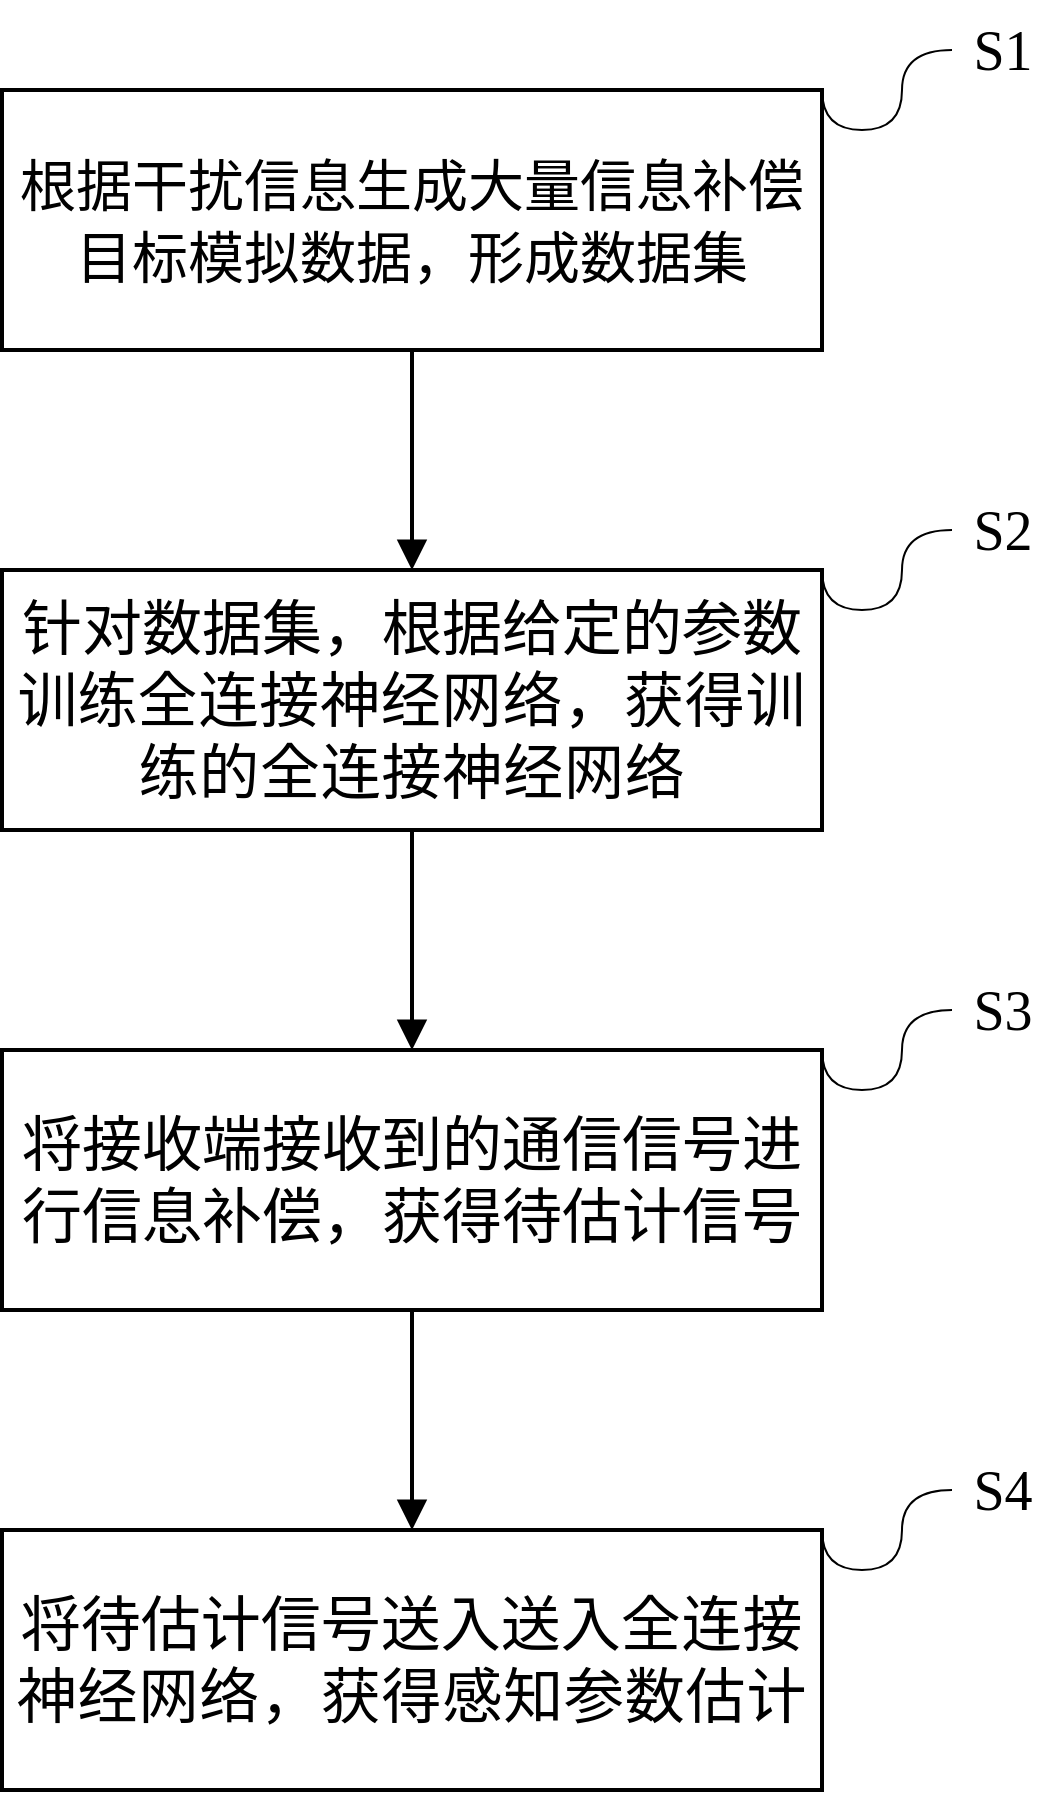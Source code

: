 <mxfile version="20.8.22" type="github"><diagram name="第 1 页" id="MMX3VqSKdzaheYu8Oxkj"><mxGraphModel dx="954" dy="576" grid="1" gridSize="10" guides="1" tooltips="1" connect="1" arrows="1" fold="1" page="1" pageScale="1" pageWidth="827" pageHeight="1169" math="0" shadow="0"><root><mxCell id="0"/><mxCell id="1" parent="0"/><mxCell id="LpO0pm_JbMkoyMdXquBS-5" value="" style="group" vertex="1" connectable="0" parent="1"><mxGeometry x="80" y="160" width="525" height="175" as="geometry"/></mxCell><mxCell id="LpO0pm_JbMkoyMdXquBS-1" value="&lt;font style=&quot;font-size: 28px;&quot;&gt;根据干扰信息生成大量信息补偿目标模拟数据，形成数据集&lt;/font&gt;" style="rounded=0;whiteSpace=wrap;html=1;fontFamily=宋体;fontSize=30;strokeWidth=2;" vertex="1" parent="LpO0pm_JbMkoyMdXquBS-5"><mxGeometry y="45" width="410" height="130" as="geometry"/></mxCell><mxCell id="LpO0pm_JbMkoyMdXquBS-2" value="S1" style="text;html=1;align=center;verticalAlign=middle;resizable=0;points=[];autosize=1;strokeColor=none;fillColor=none;fontSize=28;fontFamily=宋体;" vertex="1" parent="LpO0pm_JbMkoyMdXquBS-5"><mxGeometry x="475" width="50" height="50" as="geometry"/></mxCell><mxCell id="LpO0pm_JbMkoyMdXquBS-4" style="edgeStyle=orthogonalEdgeStyle;orthogonalLoop=1;jettySize=auto;html=1;exitX=1;exitY=0;exitDx=0;exitDy=0;fontFamily=宋体;fontSize=28;curved=1;endArrow=none;endFill=0;" edge="1" parent="LpO0pm_JbMkoyMdXquBS-5" source="LpO0pm_JbMkoyMdXquBS-1" target="LpO0pm_JbMkoyMdXquBS-2"><mxGeometry relative="1" as="geometry"><Array as="points"><mxPoint x="410" y="65"/><mxPoint x="450" y="65"/><mxPoint x="450" y="25"/></Array></mxGeometry></mxCell><mxCell id="LpO0pm_JbMkoyMdXquBS-6" value="" style="group" vertex="1" connectable="0" parent="1"><mxGeometry x="80" y="400" width="525" height="175" as="geometry"/></mxCell><mxCell id="LpO0pm_JbMkoyMdXquBS-7" value="&lt;font style=&quot;font-size: 30px;&quot;&gt;针对数据集，根据给定的参数训练&lt;span style=&quot;letter-spacing: 0.3pt;&quot;&gt;全连接神经网络，获得训练的全连接神经网络&lt;/span&gt;&lt;/font&gt;" style="rounded=0;whiteSpace=wrap;html=1;fontFamily=宋体;fontSize=30;strokeWidth=2;" vertex="1" parent="LpO0pm_JbMkoyMdXquBS-6"><mxGeometry y="45" width="410" height="130" as="geometry"/></mxCell><mxCell id="LpO0pm_JbMkoyMdXquBS-8" value="S2" style="text;html=1;align=center;verticalAlign=middle;resizable=0;points=[];autosize=1;strokeColor=none;fillColor=none;fontSize=28;fontFamily=宋体;" vertex="1" parent="LpO0pm_JbMkoyMdXquBS-6"><mxGeometry x="475" width="50" height="50" as="geometry"/></mxCell><mxCell id="LpO0pm_JbMkoyMdXquBS-9" style="edgeStyle=orthogonalEdgeStyle;orthogonalLoop=1;jettySize=auto;html=1;exitX=1;exitY=0;exitDx=0;exitDy=0;fontFamily=宋体;fontSize=28;curved=1;endArrow=none;endFill=0;" edge="1" parent="LpO0pm_JbMkoyMdXquBS-6" source="LpO0pm_JbMkoyMdXquBS-7" target="LpO0pm_JbMkoyMdXquBS-8"><mxGeometry relative="1" as="geometry"><Array as="points"><mxPoint x="410" y="65"/><mxPoint x="450" y="65"/><mxPoint x="450" y="25"/></Array></mxGeometry></mxCell><mxCell id="LpO0pm_JbMkoyMdXquBS-10" value="" style="group" vertex="1" connectable="0" parent="1"><mxGeometry x="80" y="640" width="525" height="175" as="geometry"/></mxCell><mxCell id="LpO0pm_JbMkoyMdXquBS-11" value="将接收端接收到的通信信号进行信息补偿，获得待估计信号" style="rounded=0;whiteSpace=wrap;html=1;fontFamily=宋体;fontSize=30;strokeWidth=2;" vertex="1" parent="LpO0pm_JbMkoyMdXquBS-10"><mxGeometry y="45" width="410" height="130" as="geometry"/></mxCell><mxCell id="LpO0pm_JbMkoyMdXquBS-12" value="S3" style="text;html=1;align=center;verticalAlign=middle;resizable=0;points=[];autosize=1;strokeColor=none;fillColor=none;fontSize=28;fontFamily=宋体;" vertex="1" parent="LpO0pm_JbMkoyMdXquBS-10"><mxGeometry x="475" width="50" height="50" as="geometry"/></mxCell><mxCell id="LpO0pm_JbMkoyMdXquBS-13" style="edgeStyle=orthogonalEdgeStyle;orthogonalLoop=1;jettySize=auto;html=1;exitX=1;exitY=0;exitDx=0;exitDy=0;fontFamily=宋体;fontSize=28;curved=1;endArrow=none;endFill=0;" edge="1" parent="LpO0pm_JbMkoyMdXquBS-10" source="LpO0pm_JbMkoyMdXquBS-11" target="LpO0pm_JbMkoyMdXquBS-12"><mxGeometry relative="1" as="geometry"><Array as="points"><mxPoint x="410" y="65"/><mxPoint x="450" y="65"/><mxPoint x="450" y="25"/></Array></mxGeometry></mxCell><mxCell id="LpO0pm_JbMkoyMdXquBS-14" value="" style="group" vertex="1" connectable="0" parent="1"><mxGeometry x="80" y="880" width="525" height="175" as="geometry"/></mxCell><mxCell id="LpO0pm_JbMkoyMdXquBS-15" value="&lt;font style=&quot;font-size: 30px;&quot;&gt;将待估计信号送入送入&lt;span style=&quot;letter-spacing: 0.3pt;&quot;&gt;全连接神经网络，获得感知参数估计&lt;/span&gt;&lt;/font&gt;" style="rounded=0;whiteSpace=wrap;html=1;fontFamily=宋体;fontSize=30;strokeWidth=2;" vertex="1" parent="LpO0pm_JbMkoyMdXquBS-14"><mxGeometry y="45" width="410" height="130" as="geometry"/></mxCell><mxCell id="LpO0pm_JbMkoyMdXquBS-16" value="S4" style="text;html=1;align=center;verticalAlign=middle;resizable=0;points=[];autosize=1;strokeColor=none;fillColor=none;fontSize=28;fontFamily=宋体;" vertex="1" parent="LpO0pm_JbMkoyMdXquBS-14"><mxGeometry x="475" width="50" height="50" as="geometry"/></mxCell><mxCell id="LpO0pm_JbMkoyMdXquBS-17" style="edgeStyle=orthogonalEdgeStyle;orthogonalLoop=1;jettySize=auto;html=1;exitX=1;exitY=0;exitDx=0;exitDy=0;fontFamily=宋体;fontSize=28;curved=1;endArrow=none;endFill=0;" edge="1" parent="LpO0pm_JbMkoyMdXquBS-14" source="LpO0pm_JbMkoyMdXquBS-15" target="LpO0pm_JbMkoyMdXquBS-16"><mxGeometry relative="1" as="geometry"><Array as="points"><mxPoint x="410" y="65"/><mxPoint x="450" y="65"/><mxPoint x="450" y="25"/></Array></mxGeometry></mxCell><mxCell id="LpO0pm_JbMkoyMdXquBS-18" style="edgeStyle=orthogonalEdgeStyle;curved=1;orthogonalLoop=1;jettySize=auto;html=1;exitX=0.5;exitY=1;exitDx=0;exitDy=0;entryX=0.5;entryY=0;entryDx=0;entryDy=0;fontFamily=宋体;fontSize=28;endArrow=block;endFill=1;strokeWidth=2;endSize=10;" edge="1" parent="1" source="LpO0pm_JbMkoyMdXquBS-1" target="LpO0pm_JbMkoyMdXquBS-7"><mxGeometry relative="1" as="geometry"/></mxCell><mxCell id="LpO0pm_JbMkoyMdXquBS-19" style="edgeStyle=orthogonalEdgeStyle;curved=1;orthogonalLoop=1;jettySize=auto;html=1;exitX=0.5;exitY=1;exitDx=0;exitDy=0;entryX=0.5;entryY=0;entryDx=0;entryDy=0;strokeWidth=2;fontFamily=宋体;fontSize=28;endArrow=block;endFill=1;endSize=10;" edge="1" parent="1" source="LpO0pm_JbMkoyMdXquBS-7" target="LpO0pm_JbMkoyMdXquBS-11"><mxGeometry relative="1" as="geometry"/></mxCell><mxCell id="LpO0pm_JbMkoyMdXquBS-20" style="edgeStyle=orthogonalEdgeStyle;curved=1;orthogonalLoop=1;jettySize=auto;html=1;exitX=0.5;exitY=1;exitDx=0;exitDy=0;entryX=0.5;entryY=0;entryDx=0;entryDy=0;strokeWidth=2;fontFamily=宋体;fontSize=28;endArrow=block;endFill=1;endSize=10;" edge="1" parent="1" source="LpO0pm_JbMkoyMdXquBS-11" target="LpO0pm_JbMkoyMdXquBS-15"><mxGeometry relative="1" as="geometry"/></mxCell></root></mxGraphModel></diagram></mxfile>